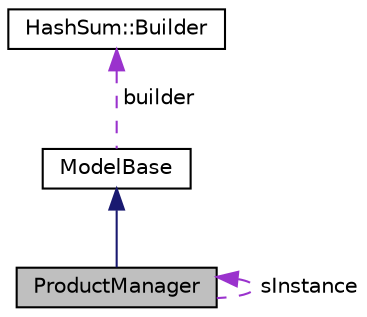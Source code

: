 digraph "ProductManager"
{
  edge [fontname="Helvetica",fontsize="10",labelfontname="Helvetica",labelfontsize="10"];
  node [fontname="Helvetica",fontsize="10",shape=record];
  Node1 [label="ProductManager",height=0.2,width=0.4,color="black", fillcolor="grey75", style="filled", fontcolor="black"];
  Node2 -> Node1 [dir="back",color="midnightblue",fontsize="10",style="solid",fontname="Helvetica"];
  Node2 [label="ModelBase",height=0.2,width=0.4,color="black", fillcolor="white", style="filled",URL="$class_model_base.html"];
  Node3 -> Node2 [dir="back",color="darkorchid3",fontsize="10",style="dashed",label=" builder" ,fontname="Helvetica"];
  Node3 [label="HashSum::Builder",height=0.2,width=0.4,color="black", fillcolor="white", style="filled",URL="$class_hash_sum_1_1_builder.html"];
  Node1 -> Node1 [dir="back",color="darkorchid3",fontsize="10",style="dashed",label=" sInstance" ,fontname="Helvetica"];
}
